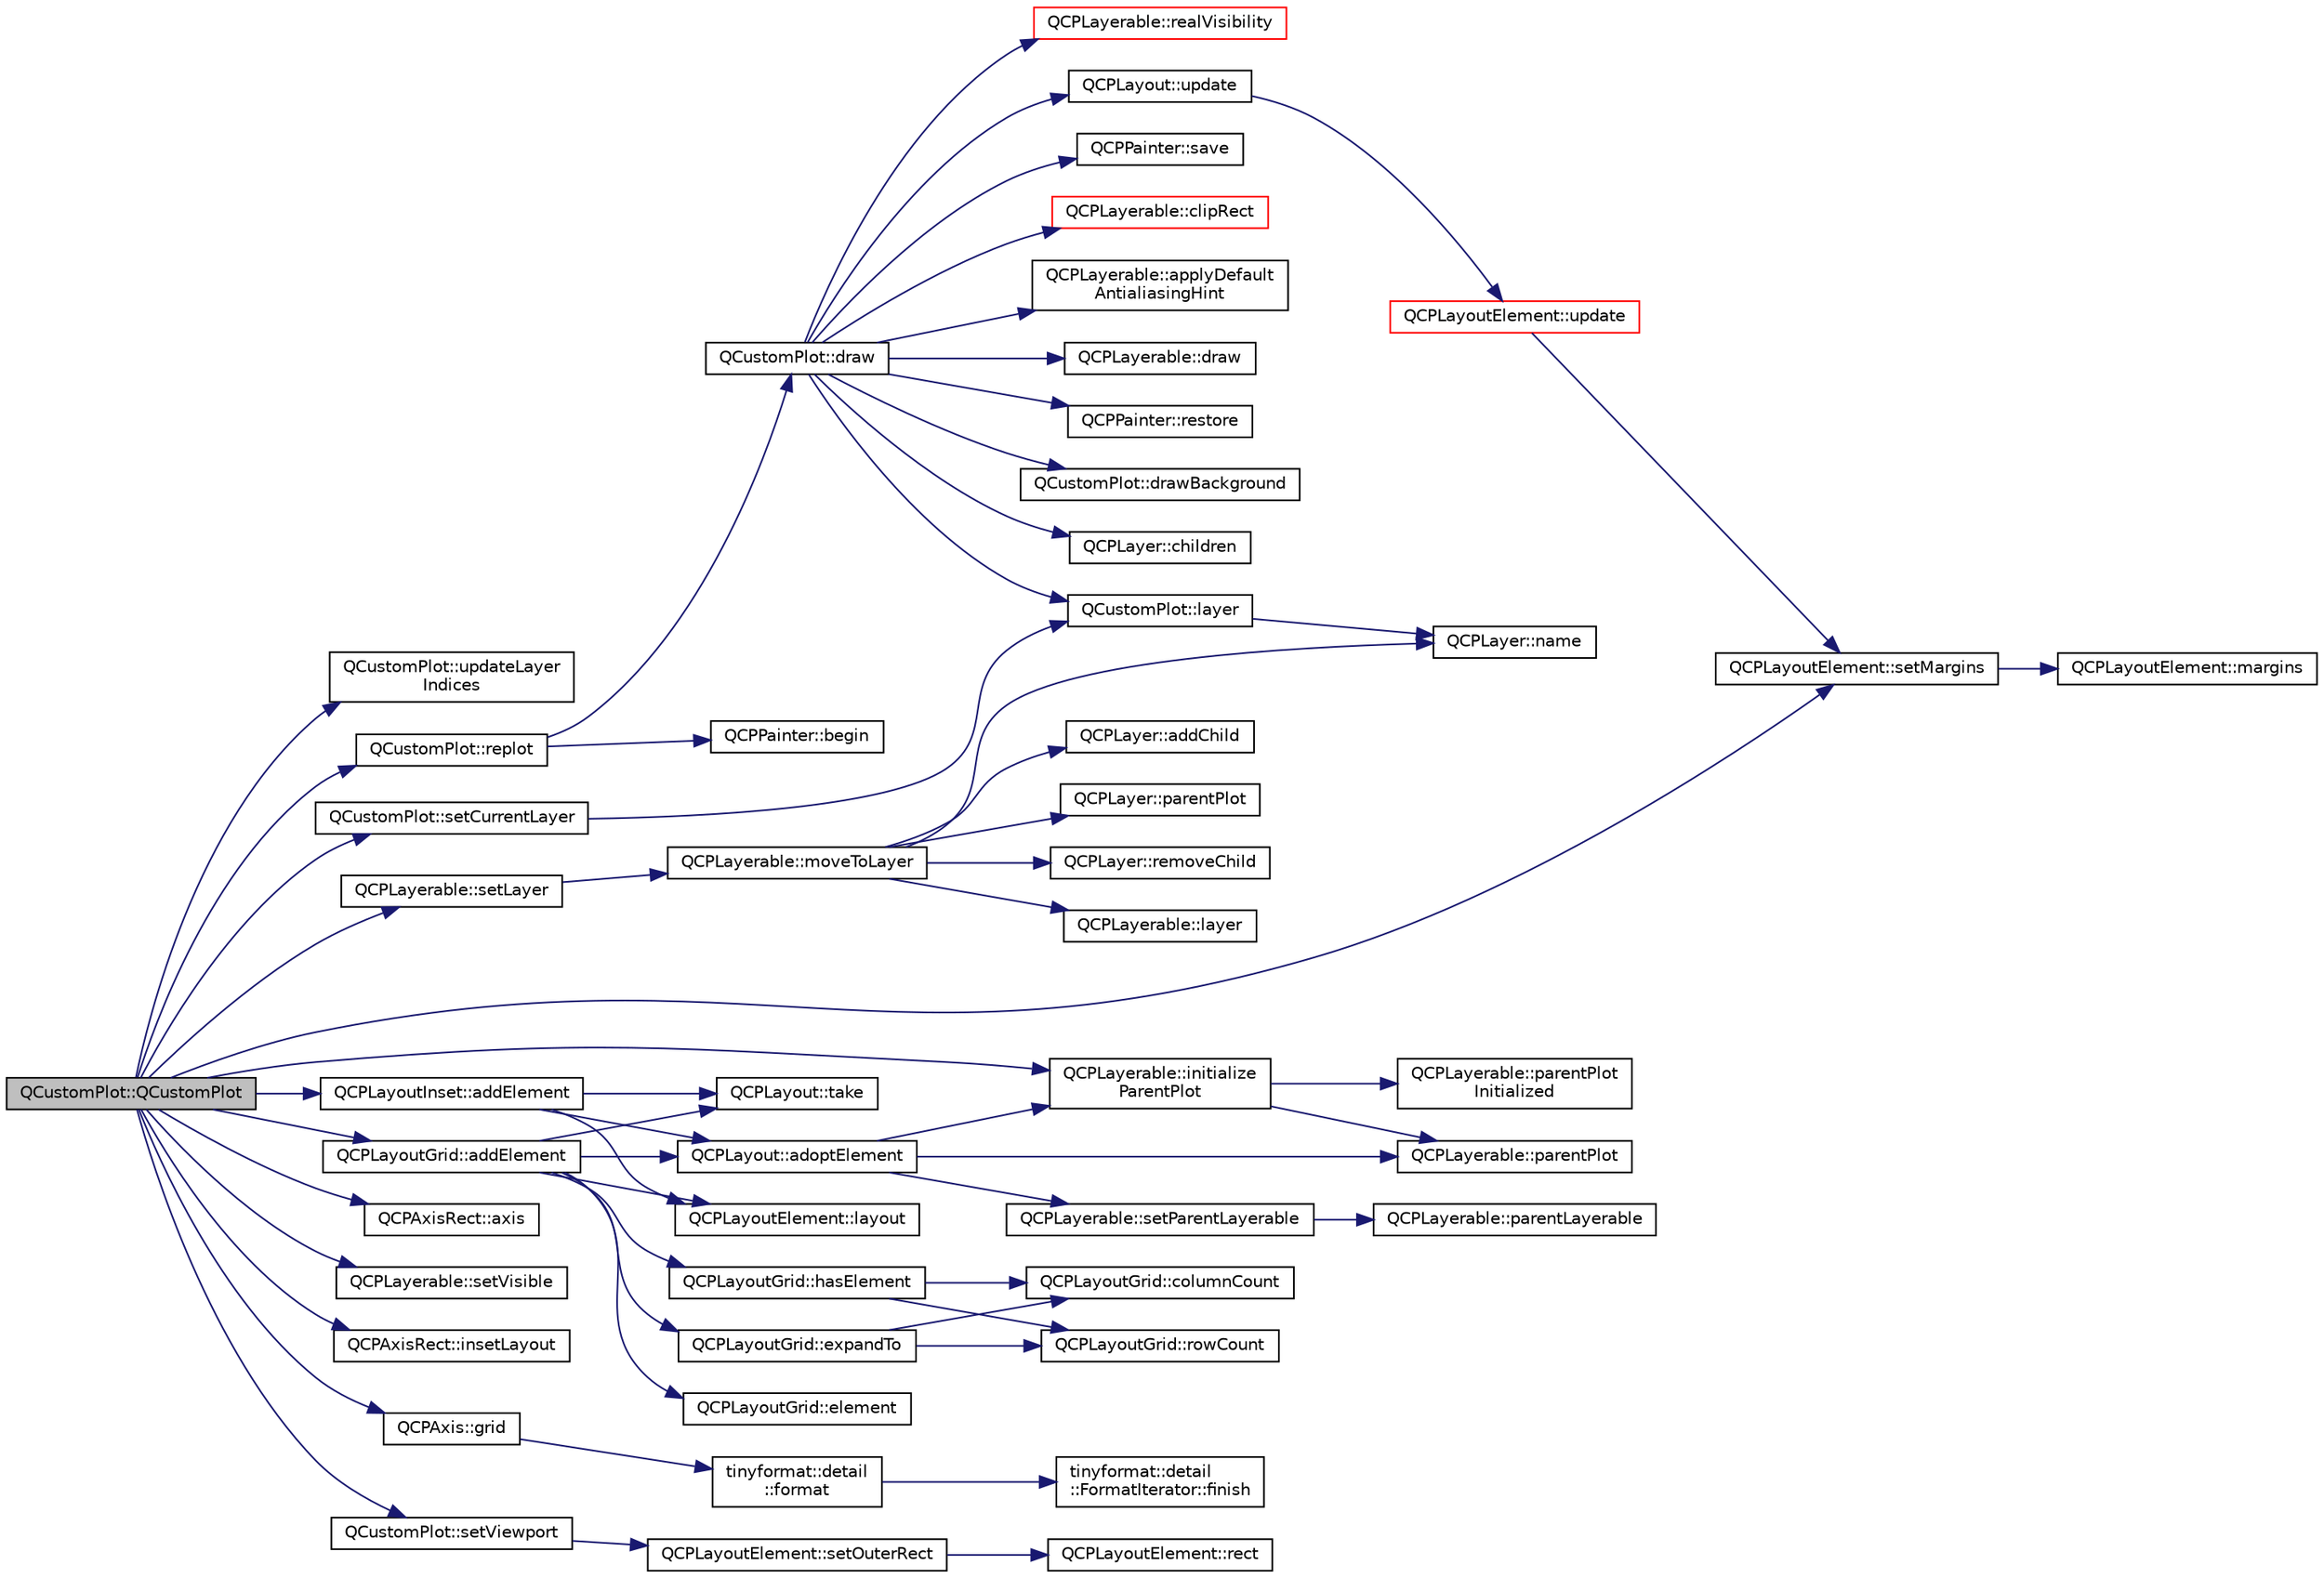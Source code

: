 digraph "QCustomPlot::QCustomPlot"
{
  edge [fontname="Helvetica",fontsize="10",labelfontname="Helvetica",labelfontsize="10"];
  node [fontname="Helvetica",fontsize="10",shape=record];
  rankdir="LR";
  Node0 [label="QCustomPlot::QCustomPlot",height=0.2,width=0.4,color="black", fillcolor="grey75", style="filled", fontcolor="black"];
  Node0 -> Node1 [color="midnightblue",fontsize="10",style="solid",fontname="Helvetica"];
  Node1 [label="QCustomPlot::updateLayer\lIndices",height=0.2,width=0.4,color="black", fillcolor="white", style="filled",URL="$dd/d9b/class_q_custom_plot.html#a7f1ca67a66d37b6d260a0b93de08f3bd"];
  Node0 -> Node2 [color="midnightblue",fontsize="10",style="solid",fontname="Helvetica"];
  Node2 [label="QCustomPlot::setCurrentLayer",height=0.2,width=0.4,color="black", fillcolor="white", style="filled",URL="$dd/d9b/class_q_custom_plot.html#a73a6dc47c653bb6f8f030abca5a11852"];
  Node2 -> Node3 [color="midnightblue",fontsize="10",style="solid",fontname="Helvetica"];
  Node3 [label="QCustomPlot::layer",height=0.2,width=0.4,color="black", fillcolor="white", style="filled",URL="$dd/d9b/class_q_custom_plot.html#a0a96244e7773b242ef23c32b7bdfb159"];
  Node3 -> Node4 [color="midnightblue",fontsize="10",style="solid",fontname="Helvetica"];
  Node4 [label="QCPLayer::name",height=0.2,width=0.4,color="black", fillcolor="white", style="filled",URL="$d9/dfe/class_q_c_p_layer.html#a37806f662b50b588fb1029a14fc5ef50"];
  Node0 -> Node5 [color="midnightblue",fontsize="10",style="solid",fontname="Helvetica"];
  Node5 [label="QCPLayerable::initialize\lParentPlot",height=0.2,width=0.4,color="black", fillcolor="white", style="filled",URL="$d6/d4d/class_q_c_p_layerable.html#a8cbe5a0c9a5674249982f5ca5f8e02bc"];
  Node5 -> Node6 [color="midnightblue",fontsize="10",style="solid",fontname="Helvetica"];
  Node6 [label="QCPLayerable::parentPlot",height=0.2,width=0.4,color="black", fillcolor="white", style="filled",URL="$d6/d4d/class_q_c_p_layerable.html#a473edb813a4c1929d6b6a8fe3ff3faf7"];
  Node5 -> Node7 [color="midnightblue",fontsize="10",style="solid",fontname="Helvetica"];
  Node7 [label="QCPLayerable::parentPlot\lInitialized",height=0.2,width=0.4,color="black", fillcolor="white", style="filled",URL="$d6/d4d/class_q_c_p_layerable.html#ab20b7dbd8e0249ed61adb9622c427382"];
  Node0 -> Node8 [color="midnightblue",fontsize="10",style="solid",fontname="Helvetica"];
  Node8 [label="QCPLayerable::setLayer",height=0.2,width=0.4,color="black", fillcolor="white", style="filled",URL="$d6/d4d/class_q_c_p_layerable.html#ab0d0da6d2de45a118886d2c8e16d5a54"];
  Node8 -> Node9 [color="midnightblue",fontsize="10",style="solid",fontname="Helvetica"];
  Node9 [label="QCPLayerable::moveToLayer",height=0.2,width=0.4,color="black", fillcolor="white", style="filled",URL="$d6/d4d/class_q_c_p_layerable.html#af94484cfb7cbbddb7de522e9be71d9a4"];
  Node9 -> Node10 [color="midnightblue",fontsize="10",style="solid",fontname="Helvetica"];
  Node10 [label="QCPLayer::parentPlot",height=0.2,width=0.4,color="black", fillcolor="white", style="filled",URL="$d9/dfe/class_q_c_p_layer.html#a5520019787482e13857ebe631c27c3fa"];
  Node9 -> Node4 [color="midnightblue",fontsize="10",style="solid",fontname="Helvetica"];
  Node9 -> Node11 [color="midnightblue",fontsize="10",style="solid",fontname="Helvetica"];
  Node11 [label="QCPLayer::removeChild",height=0.2,width=0.4,color="black", fillcolor="white", style="filled",URL="$d9/dfe/class_q_c_p_layer.html#ac2f64ac7761650582d968d86670ef362"];
  Node9 -> Node12 [color="midnightblue",fontsize="10",style="solid",fontname="Helvetica"];
  Node12 [label="QCPLayerable::layer",height=0.2,width=0.4,color="black", fillcolor="white", style="filled",URL="$d6/d4d/class_q_c_p_layerable.html#a5ff4862e8c784c9f5986dbc1533ba2a4"];
  Node9 -> Node13 [color="midnightblue",fontsize="10",style="solid",fontname="Helvetica"];
  Node13 [label="QCPLayer::addChild",height=0.2,width=0.4,color="black", fillcolor="white", style="filled",URL="$d9/dfe/class_q_c_p_layer.html#a57ce5e49364aa9122276d5df3b4a0ddc"];
  Node0 -> Node14 [color="midnightblue",fontsize="10",style="solid",fontname="Helvetica"];
  Node14 [label="QCPLayoutGrid::addElement",height=0.2,width=0.4,color="black", fillcolor="white", style="filled",URL="$df/dd4/class_q_c_p_layout_grid.html#adff1a2ca691ed83d2d24a4cd1fe17012"];
  Node14 -> Node15 [color="midnightblue",fontsize="10",style="solid",fontname="Helvetica"];
  Node15 [label="QCPLayoutGrid::hasElement",height=0.2,width=0.4,color="black", fillcolor="white", style="filled",URL="$df/dd4/class_q_c_p_layout_grid.html#ab0cf4f7edc9414a3bfaddac0f46dc0a0"];
  Node15 -> Node16 [color="midnightblue",fontsize="10",style="solid",fontname="Helvetica"];
  Node16 [label="QCPLayoutGrid::rowCount",height=0.2,width=0.4,color="black", fillcolor="white", style="filled",URL="$df/dd4/class_q_c_p_layout_grid.html#a19c66fd76cbce58a8e94f33797e0c0aa"];
  Node15 -> Node17 [color="midnightblue",fontsize="10",style="solid",fontname="Helvetica"];
  Node17 [label="QCPLayoutGrid::columnCount",height=0.2,width=0.4,color="black", fillcolor="white", style="filled",URL="$df/dd4/class_q_c_p_layout_grid.html#a1a2962cbf45011405b64b913afa8e7a2"];
  Node14 -> Node18 [color="midnightblue",fontsize="10",style="solid",fontname="Helvetica"];
  Node18 [label="QCPLayoutElement::layout",height=0.2,width=0.4,color="black", fillcolor="white", style="filled",URL="$d5/db3/class_q_c_p_layout_element.html#a4efdcbde9d28f410e5ef166c9d691deb"];
  Node14 -> Node19 [color="midnightblue",fontsize="10",style="solid",fontname="Helvetica"];
  Node19 [label="QCPLayout::take",height=0.2,width=0.4,color="black", fillcolor="white", style="filled",URL="$de/d58/class_q_c_p_layout.html#ada26cd17e56472b0b4d7fbbc96873e4c"];
  Node14 -> Node20 [color="midnightblue",fontsize="10",style="solid",fontname="Helvetica"];
  Node20 [label="QCPLayoutGrid::expandTo",height=0.2,width=0.4,color="black", fillcolor="white", style="filled",URL="$df/dd4/class_q_c_p_layout_grid.html#a886c0dcbabd51a45da399e044552b685"];
  Node20 -> Node16 [color="midnightblue",fontsize="10",style="solid",fontname="Helvetica"];
  Node20 -> Node17 [color="midnightblue",fontsize="10",style="solid",fontname="Helvetica"];
  Node14 -> Node21 [color="midnightblue",fontsize="10",style="solid",fontname="Helvetica"];
  Node21 [label="QCPLayoutGrid::element",height=0.2,width=0.4,color="black", fillcolor="white", style="filled",URL="$df/dd4/class_q_c_p_layout_grid.html#a602b426609b4411cf6a93c3ddf3a381a"];
  Node14 -> Node22 [color="midnightblue",fontsize="10",style="solid",fontname="Helvetica"];
  Node22 [label="QCPLayout::adoptElement",height=0.2,width=0.4,color="black", fillcolor="white", style="filled",URL="$de/d58/class_q_c_p_layout.html#af6dbbc24156a808da29cd1ec031729a3"];
  Node22 -> Node23 [color="midnightblue",fontsize="10",style="solid",fontname="Helvetica"];
  Node23 [label="QCPLayerable::setParentLayerable",height=0.2,width=0.4,color="black", fillcolor="white", style="filled",URL="$d6/d4d/class_q_c_p_layerable.html#aa23c893671f1f6744ac235cf2204cf3a"];
  Node23 -> Node24 [color="midnightblue",fontsize="10",style="solid",fontname="Helvetica"];
  Node24 [label="QCPLayerable::parentLayerable",height=0.2,width=0.4,color="black", fillcolor="white", style="filled",URL="$d6/d4d/class_q_c_p_layerable.html#aa78b7e644d2c519e1a9a6f2ac5fcd858"];
  Node22 -> Node6 [color="midnightblue",fontsize="10",style="solid",fontname="Helvetica"];
  Node22 -> Node5 [color="midnightblue",fontsize="10",style="solid",fontname="Helvetica"];
  Node0 -> Node25 [color="midnightblue",fontsize="10",style="solid",fontname="Helvetica"];
  Node25 [label="QCPAxisRect::axis",height=0.2,width=0.4,color="black", fillcolor="white", style="filled",URL="$d8/dad/class_q_c_p_axis_rect.html#a583ae4f6d78b601b732183f6cabecbe1"];
  Node0 -> Node26 [color="midnightblue",fontsize="10",style="solid",fontname="Helvetica"];
  Node26 [label="QCPLayerable::setVisible",height=0.2,width=0.4,color="black", fillcolor="white", style="filled",URL="$d6/d4d/class_q_c_p_layerable.html#a3bed99ddc396b48ce3ebfdc0418744f8"];
  Node0 -> Node27 [color="midnightblue",fontsize="10",style="solid",fontname="Helvetica"];
  Node27 [label="QCPAxisRect::insetLayout",height=0.2,width=0.4,color="black", fillcolor="white", style="filled",URL="$d8/dad/class_q_c_p_axis_rect.html#a949f803466619924c7018df4b511ae10"];
  Node0 -> Node28 [color="midnightblue",fontsize="10",style="solid",fontname="Helvetica"];
  Node28 [label="QCPLayoutInset::addElement",height=0.2,width=0.4,color="black", fillcolor="white", style="filled",URL="$db/d91/class_q_c_p_layout_inset.html#ad61529eb576af7f04dff94abb10c745a"];
  Node28 -> Node18 [color="midnightblue",fontsize="10",style="solid",fontname="Helvetica"];
  Node28 -> Node19 [color="midnightblue",fontsize="10",style="solid",fontname="Helvetica"];
  Node28 -> Node22 [color="midnightblue",fontsize="10",style="solid",fontname="Helvetica"];
  Node0 -> Node29 [color="midnightblue",fontsize="10",style="solid",fontname="Helvetica"];
  Node29 [label="QCPLayoutElement::setMargins",height=0.2,width=0.4,color="black", fillcolor="white", style="filled",URL="$d5/db3/class_q_c_p_layout_element.html#a8f450b1f3f992ad576fce2c63d8b79cf"];
  Node29 -> Node30 [color="midnightblue",fontsize="10",style="solid",fontname="Helvetica"];
  Node30 [label="QCPLayoutElement::margins",height=0.2,width=0.4,color="black", fillcolor="white", style="filled",URL="$d5/db3/class_q_c_p_layout_element.html#af4ac9450aa2d60863bf3a8ea0c940c9d"];
  Node0 -> Node31 [color="midnightblue",fontsize="10",style="solid",fontname="Helvetica"];
  Node31 [label="QCPAxis::grid",height=0.2,width=0.4,color="black", fillcolor="white", style="filled",URL="$d2/deb/class_q_c_p_axis.html#a63f1dd2df663680d2a8d06c19592dd63"];
  Node31 -> Node32 [color="midnightblue",fontsize="10",style="solid",fontname="Helvetica"];
  Node32 [label="tinyformat::detail\l::format",height=0.2,width=0.4,color="black", fillcolor="white", style="filled",URL="$d8/d1a/namespacetinyformat_1_1detail.html#aa4b0590b3e34562c2d252a2086cec7ba"];
  Node32 -> Node33 [color="midnightblue",fontsize="10",style="solid",fontname="Helvetica"];
  Node33 [label="tinyformat::detail\l::FormatIterator::finish",height=0.2,width=0.4,color="black", fillcolor="white", style="filled",URL="$d8/d42/classtinyformat_1_1detail_1_1_format_iterator.html#a46377a804f72dbad1e508d2fbaa18ce9"];
  Node0 -> Node34 [color="midnightblue",fontsize="10",style="solid",fontname="Helvetica"];
  Node34 [label="QCustomPlot::setViewport",height=0.2,width=0.4,color="black", fillcolor="white", style="filled",URL="$dd/d9b/class_q_custom_plot.html#a3f9bc4b939dd8aaba9339fd09f273fc4"];
  Node34 -> Node35 [color="midnightblue",fontsize="10",style="solid",fontname="Helvetica"];
  Node35 [label="QCPLayoutElement::setOuterRect",height=0.2,width=0.4,color="black", fillcolor="white", style="filled",URL="$d5/db3/class_q_c_p_layout_element.html#a38975ea13e36de8e53391ce41d94bc0f"];
  Node35 -> Node36 [color="midnightblue",fontsize="10",style="solid",fontname="Helvetica"];
  Node36 [label="QCPLayoutElement::rect",height=0.2,width=0.4,color="black", fillcolor="white", style="filled",URL="$d5/db3/class_q_c_p_layout_element.html#a208effccfe2cca4a0eaf9393e60f2dd4"];
  Node0 -> Node37 [color="midnightblue",fontsize="10",style="solid",fontname="Helvetica"];
  Node37 [label="QCustomPlot::replot",height=0.2,width=0.4,color="black", fillcolor="white", style="filled",URL="$dd/d9b/class_q_custom_plot.html#a606fd384b2a637ce2c24899bcbde77d6"];
  Node37 -> Node38 [color="midnightblue",fontsize="10",style="solid",fontname="Helvetica"];
  Node38 [label="QCPPainter::begin",height=0.2,width=0.4,color="black", fillcolor="white", style="filled",URL="$d3/db4/class_q_c_p_painter.html#a0a41146ccd619dceab6e25ec7b46b044"];
  Node37 -> Node39 [color="midnightblue",fontsize="10",style="solid",fontname="Helvetica"];
  Node39 [label="QCustomPlot::draw",height=0.2,width=0.4,color="black", fillcolor="white", style="filled",URL="$dd/d9b/class_q_custom_plot.html#ad7a7d878bf050f101a43008e7d8fdb52"];
  Node39 -> Node40 [color="midnightblue",fontsize="10",style="solid",fontname="Helvetica"];
  Node40 [label="QCPLayout::update",height=0.2,width=0.4,color="black", fillcolor="white", style="filled",URL="$de/d58/class_q_c_p_layout.html#a34ab477e820537ded7bade4399c482fd"];
  Node40 -> Node41 [color="midnightblue",fontsize="10",style="solid",fontname="Helvetica"];
  Node41 [label="QCPLayoutElement::update",height=0.2,width=0.4,color="red", fillcolor="white", style="filled",URL="$d5/db3/class_q_c_p_layout_element.html#a929c2ec62e0e0e1d8418eaa802e2af9b"];
  Node41 -> Node29 [color="midnightblue",fontsize="10",style="solid",fontname="Helvetica"];
  Node39 -> Node45 [color="midnightblue",fontsize="10",style="solid",fontname="Helvetica"];
  Node45 [label="QCustomPlot::drawBackground",height=0.2,width=0.4,color="black", fillcolor="white", style="filled",URL="$dd/d9b/class_q_custom_plot.html#a05dd52438cee4353b18c1e53a439008d"];
  Node39 -> Node3 [color="midnightblue",fontsize="10",style="solid",fontname="Helvetica"];
  Node39 -> Node46 [color="midnightblue",fontsize="10",style="solid",fontname="Helvetica"];
  Node46 [label="QCPLayer::children",height=0.2,width=0.4,color="black", fillcolor="white", style="filled",URL="$d9/dfe/class_q_c_p_layer.html#a183b90941fc78f0b136edd77c5fb6966"];
  Node39 -> Node47 [color="midnightblue",fontsize="10",style="solid",fontname="Helvetica"];
  Node47 [label="QCPLayerable::realVisibility",height=0.2,width=0.4,color="red", fillcolor="white", style="filled",URL="$d6/d4d/class_q_c_p_layerable.html#ab054e88f15d485defcb95e7376f119e7"];
  Node39 -> Node49 [color="midnightblue",fontsize="10",style="solid",fontname="Helvetica"];
  Node49 [label="QCPPainter::save",height=0.2,width=0.4,color="black", fillcolor="white", style="filled",URL="$d3/db4/class_q_c_p_painter.html#a8fd6821ee6fecbfa04444c9062912abd"];
  Node39 -> Node50 [color="midnightblue",fontsize="10",style="solid",fontname="Helvetica"];
  Node50 [label="QCPLayerable::clipRect",height=0.2,width=0.4,color="red", fillcolor="white", style="filled",URL="$d6/d4d/class_q_c_p_layerable.html#acbcfc9ecc75433747b1978a77b1864b3"];
  Node39 -> Node52 [color="midnightblue",fontsize="10",style="solid",fontname="Helvetica"];
  Node52 [label="QCPLayerable::applyDefault\lAntialiasingHint",height=0.2,width=0.4,color="black", fillcolor="white", style="filled",URL="$d6/d4d/class_q_c_p_layerable.html#afdf83ddc6a265cbf4c89fe99d3d93473"];
  Node39 -> Node53 [color="midnightblue",fontsize="10",style="solid",fontname="Helvetica"];
  Node53 [label="QCPLayerable::draw",height=0.2,width=0.4,color="black", fillcolor="white", style="filled",URL="$d6/d4d/class_q_c_p_layerable.html#aecf2f7087482d4b6a78cb2770e5ed12d"];
  Node39 -> Node54 [color="midnightblue",fontsize="10",style="solid",fontname="Helvetica"];
  Node54 [label="QCPPainter::restore",height=0.2,width=0.4,color="black", fillcolor="white", style="filled",URL="$d3/db4/class_q_c_p_painter.html#a64908e6298d5bbd83457dc987cc3a022"];
}
